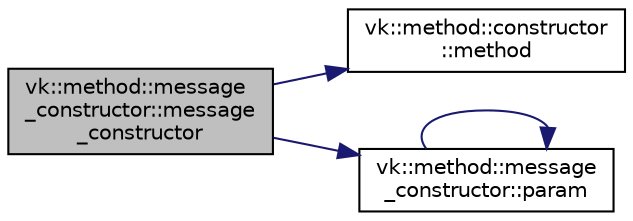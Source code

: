digraph "vk::method::message_constructor::message_constructor"
{
 // LATEX_PDF_SIZE
  edge [fontname="Helvetica",fontsize="10",labelfontname="Helvetica",labelfontsize="10"];
  node [fontname="Helvetica",fontsize="10",shape=record];
  rankdir="LR";
  Node1 [label="vk::method::message\l_constructor::message\l_constructor",height=0.2,width=0.4,color="black", fillcolor="grey75", style="filled", fontcolor="black",tooltip=" "];
  Node1 -> Node2 [color="midnightblue",fontsize="10",style="solid",fontname="Helvetica"];
  Node2 [label="vk::method::constructor\l::method",height=0.2,width=0.4,color="black", fillcolor="white", style="filled",URL="$classvk_1_1method_1_1constructor.html#a1e1a26a1d5df2f8fe72f2eca9f33f3b3",tooltip=" "];
  Node1 -> Node3 [color="midnightblue",fontsize="10",style="solid",fontname="Helvetica"];
  Node3 [label="vk::method::message\l_constructor::param",height=0.2,width=0.4,color="black", fillcolor="white", style="filled",URL="$classvk_1_1method_1_1message__constructor.html#af51a97a489cb4ec3536e528bbf01aece",tooltip=" "];
  Node3 -> Node3 [color="midnightblue",fontsize="10",style="solid",fontname="Helvetica"];
}
